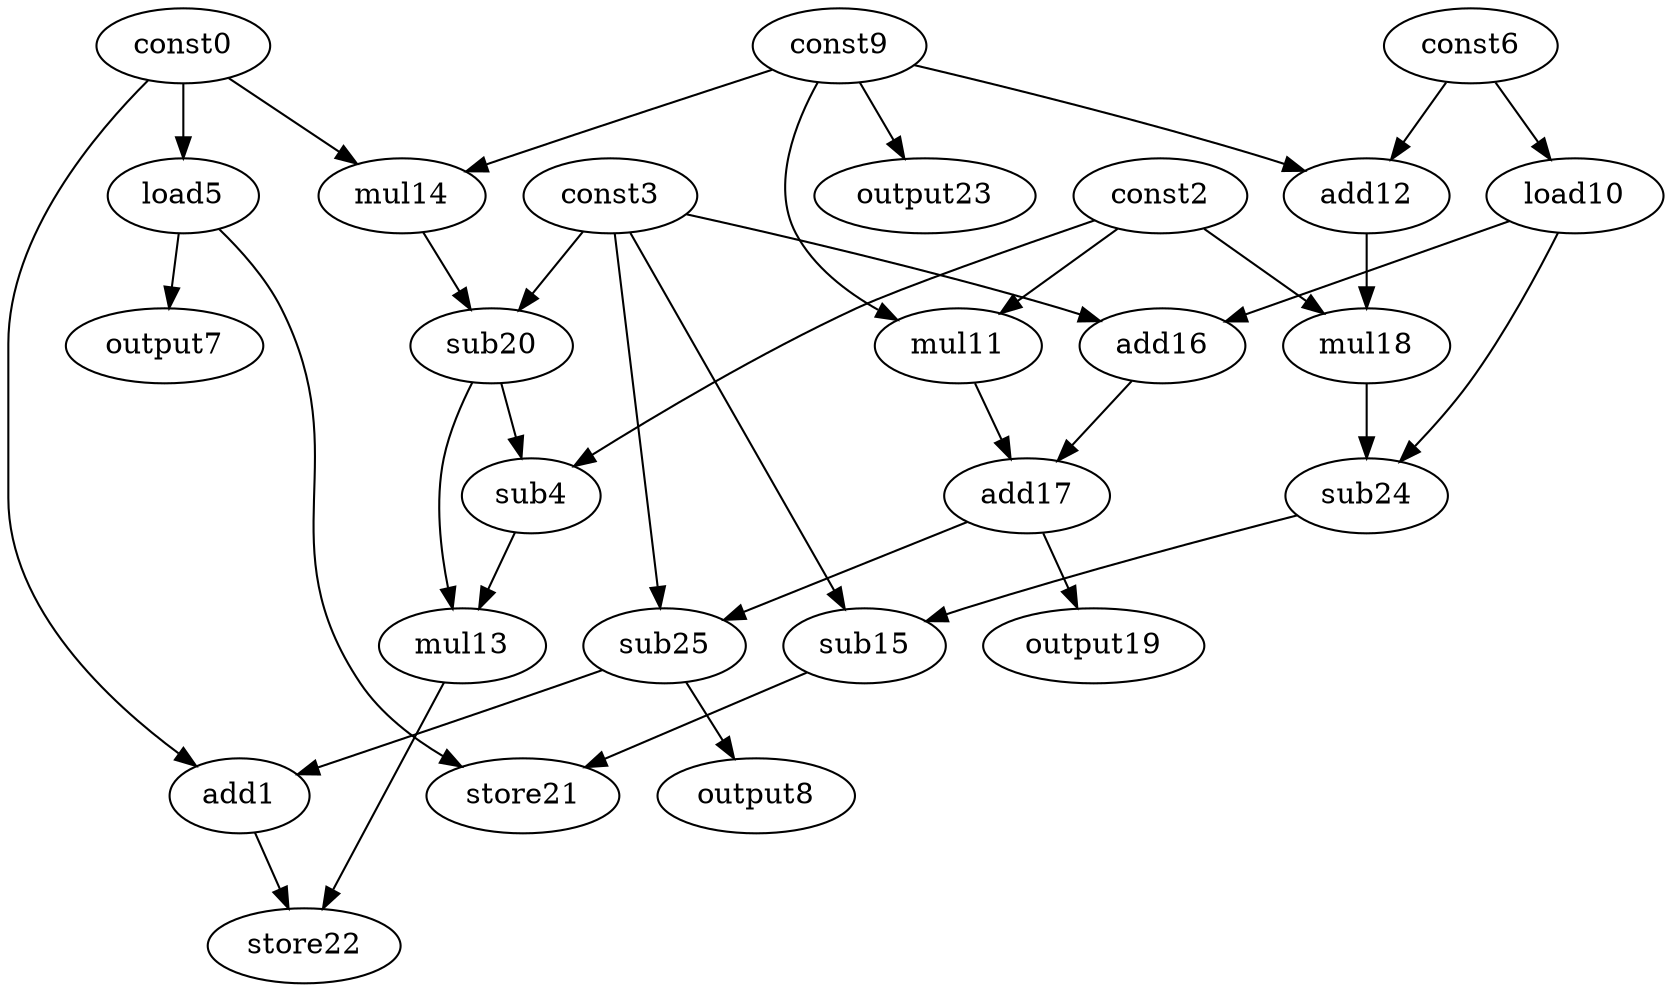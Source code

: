 digraph G { 
const0[opcode=const]; 
add1[opcode=add]; 
const2[opcode=const]; 
const3[opcode=const]; 
sub4[opcode=sub]; 
load5[opcode=load]; 
const6[opcode=const]; 
output7[opcode=output]; 
output8[opcode=output]; 
const9[opcode=const]; 
load10[opcode=load]; 
mul11[opcode=mul]; 
add12[opcode=add]; 
mul13[opcode=mul]; 
mul14[opcode=mul]; 
sub15[opcode=sub]; 
add16[opcode=add]; 
add17[opcode=add]; 
mul18[opcode=mul]; 
output19[opcode=output]; 
sub20[opcode=sub]; 
store21[opcode=store]; 
store22[opcode=store]; 
output23[opcode=output]; 
sub24[opcode=sub]; 
sub25[opcode=sub]; 
const0->load5[operand=0];
const6->load10[operand=0];
const9->mul11[operand=0];
const2->mul11[operand=1];
const9->add12[operand=0];
const6->add12[operand=1];
const0->mul14[operand=0];
const9->mul14[operand=1];
const9->output23[operand=0];
load5->output7[operand=0];
load10->add16[operand=0];
const3->add16[operand=1];
const2->mul18[operand=0];
add12->mul18[operand=1];
const3->sub20[operand=0];
mul14->sub20[operand=1];
const2->sub4[operand=0];
sub20->sub4[operand=1];
add16->add17[operand=0];
mul11->add17[operand=1];
mul18->sub24[operand=0];
load10->sub24[operand=1];
sub20->mul13[operand=0];
sub4->mul13[operand=1];
sub24->sub15[operand=0];
const3->sub15[operand=1];
add17->output19[operand=0];
add17->sub25[operand=0];
const3->sub25[operand=1];
const0->add1[operand=0];
sub25->add1[operand=1];
sub25->output8[operand=0];
load5->store21[operand=0];
sub15->store21[operand=1];
add1->store22[operand=0];
mul13->store22[operand=1];
}
